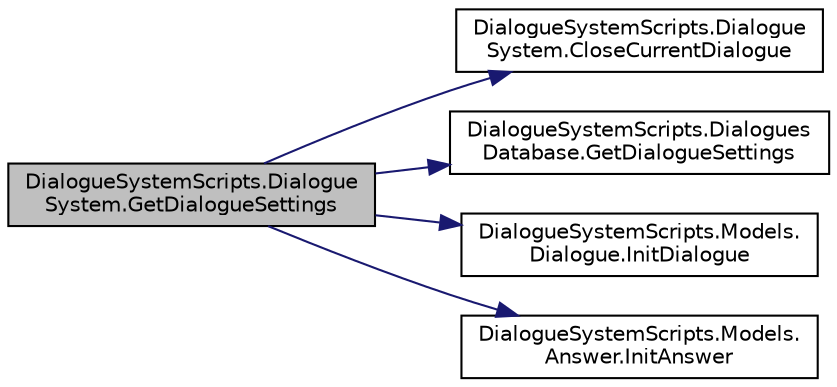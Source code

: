 digraph "DialogueSystemScripts.DialogueSystem.GetDialogueSettings"
{
  edge [fontname="Helvetica",fontsize="10",labelfontname="Helvetica",labelfontsize="10"];
  node [fontname="Helvetica",fontsize="10",shape=record];
  rankdir="LR";
  Node8 [label="DialogueSystemScripts.Dialogue\lSystem.GetDialogueSettings",height=0.2,width=0.4,color="black", fillcolor="grey75", style="filled", fontcolor="black"];
  Node8 -> Node9 [color="midnightblue",fontsize="10",style="solid",fontname="Helvetica"];
  Node9 [label="DialogueSystemScripts.Dialogue\lSystem.CloseCurrentDialogue",height=0.2,width=0.4,color="black", fillcolor="white", style="filled",URL="$class_dialogue_system_scripts_1_1_dialogue_system.html#ab1da96d1d2a092f1eba4eea65423ce5e",tooltip="Метод, закрывающий текущее активное окно диалога. "];
  Node8 -> Node10 [color="midnightblue",fontsize="10",style="solid",fontname="Helvetica"];
  Node10 [label="DialogueSystemScripts.Dialogues\lDatabase.GetDialogueSettings",height=0.2,width=0.4,color="black", fillcolor="white", style="filled",URL="$class_dialogue_system_scripts_1_1_dialogues_database.html#a7e7015bb25c4e70b3b6a830f62383078",tooltip="Абстрактный метод для получения настроек диалогового окна из базы данных по идентификатору диалога..."];
  Node8 -> Node11 [color="midnightblue",fontsize="10",style="solid",fontname="Helvetica"];
  Node11 [label="DialogueSystemScripts.Models.\lDialogue.InitDialogue",height=0.2,width=0.4,color="black", fillcolor="white", style="filled",URL="$class_dialogue_system_scripts_1_1_models_1_1_dialogue.html#a8b8077d9c68e517448541ddda832252f",tooltip="Инициализация окна диалога, применение заданных настроек. "];
  Node8 -> Node12 [color="midnightblue",fontsize="10",style="solid",fontname="Helvetica"];
  Node12 [label="DialogueSystemScripts.Models.\lAnswer.InitAnswer",height=0.2,width=0.4,color="black", fillcolor="white", style="filled",URL="$class_dialogue_system_scripts_1_1_models_1_1_answer.html#a5259506d095fa26ad679e549f96ac0ab",tooltip="Инициализация ответа, применение заданных настроек. "];
}
